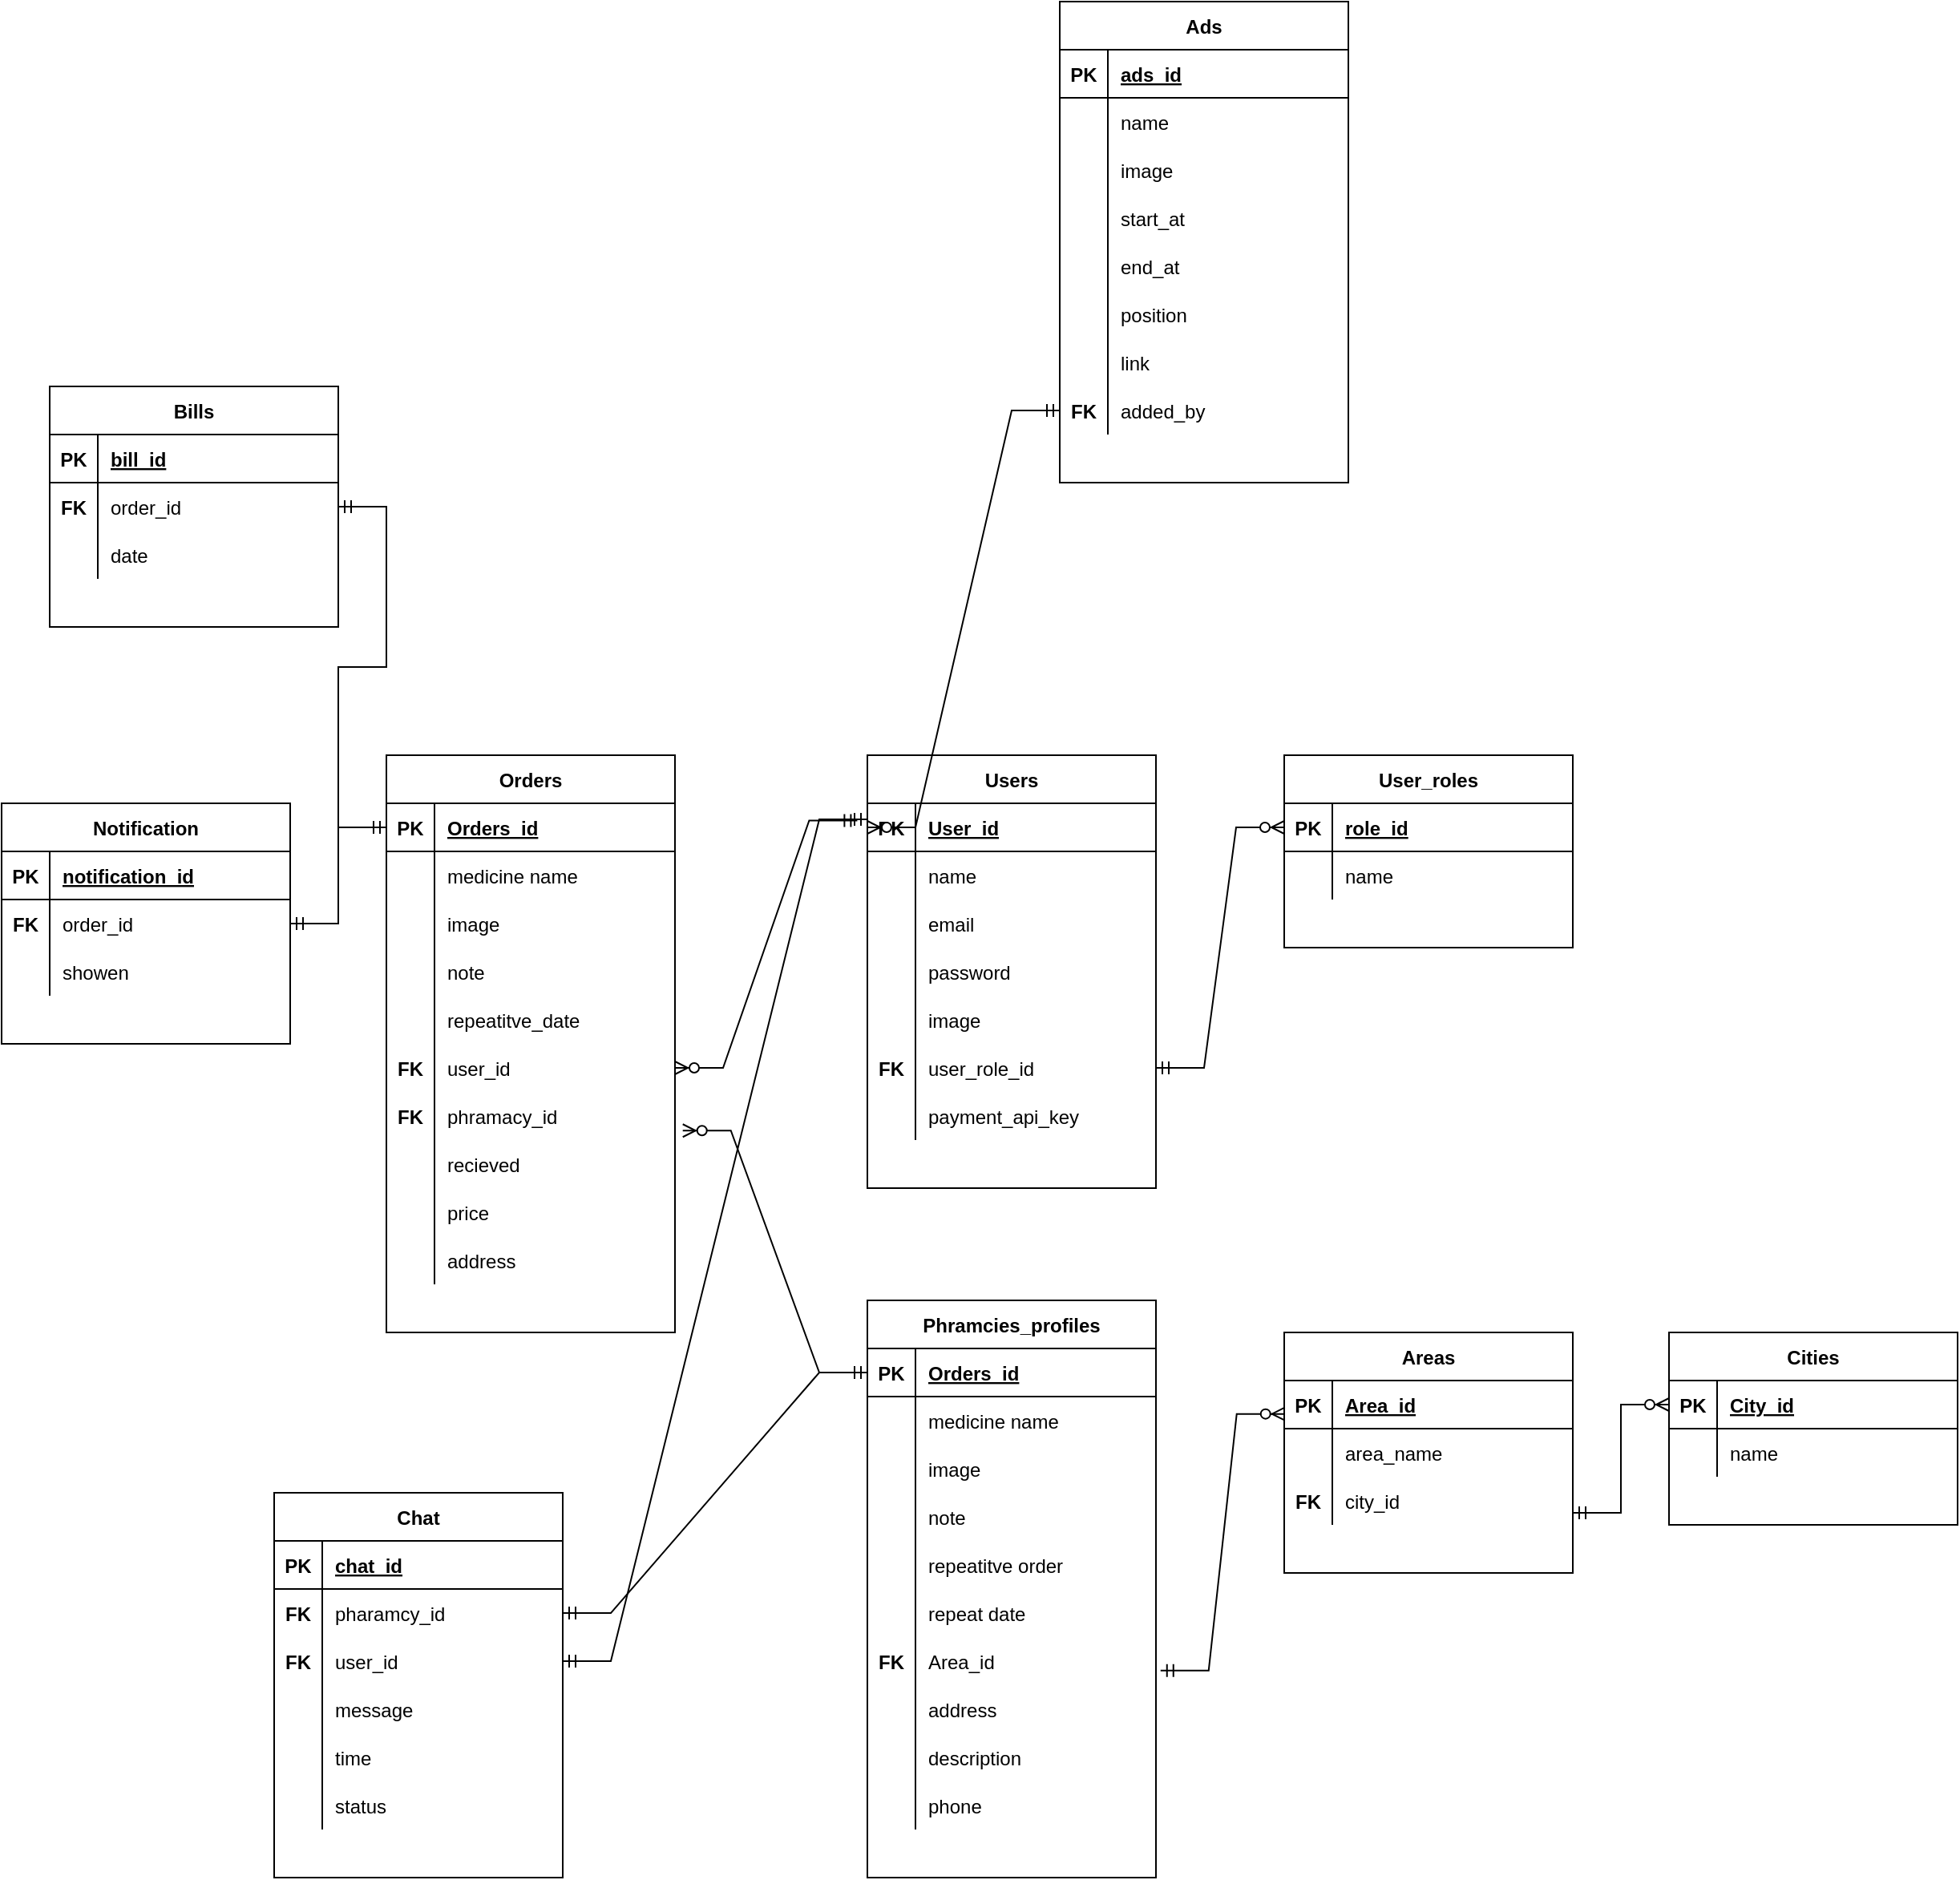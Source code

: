 <mxfile version="17.4.4" type="device"><diagram id="vnE7FwH0wWRL02A7_UrG" name="Page-1"><mxGraphModel dx="3020" dy="2083" grid="1" gridSize="10" guides="1" tooltips="1" connect="1" arrows="1" fold="1" page="1" pageScale="1" pageWidth="850" pageHeight="1100" math="0" shadow="0"><root><mxCell id="0"/><mxCell id="1" parent="0"/><mxCell id="WuM0qwTE8ZG1x7i_jvYl-1" value="Users" style="shape=table;startSize=30;container=1;collapsible=1;childLayout=tableLayout;fixedRows=1;rowLines=0;fontStyle=1;align=center;resizeLast=1;" vertex="1" parent="1"><mxGeometry x="420" y="170" width="180" height="270" as="geometry"/></mxCell><mxCell id="WuM0qwTE8ZG1x7i_jvYl-2" value="" style="shape=tableRow;horizontal=0;startSize=0;swimlaneHead=0;swimlaneBody=0;fillColor=none;collapsible=0;dropTarget=0;points=[[0,0.5],[1,0.5]];portConstraint=eastwest;top=0;left=0;right=0;bottom=1;" vertex="1" parent="WuM0qwTE8ZG1x7i_jvYl-1"><mxGeometry y="30" width="180" height="30" as="geometry"/></mxCell><mxCell id="WuM0qwTE8ZG1x7i_jvYl-3" value="PK" style="shape=partialRectangle;connectable=0;fillColor=none;top=0;left=0;bottom=0;right=0;fontStyle=1;overflow=hidden;" vertex="1" parent="WuM0qwTE8ZG1x7i_jvYl-2"><mxGeometry width="30" height="30" as="geometry"><mxRectangle width="30" height="30" as="alternateBounds"/></mxGeometry></mxCell><mxCell id="WuM0qwTE8ZG1x7i_jvYl-4" value="User_id" style="shape=partialRectangle;connectable=0;fillColor=none;top=0;left=0;bottom=0;right=0;align=left;spacingLeft=6;fontStyle=5;overflow=hidden;" vertex="1" parent="WuM0qwTE8ZG1x7i_jvYl-2"><mxGeometry x="30" width="150" height="30" as="geometry"><mxRectangle width="150" height="30" as="alternateBounds"/></mxGeometry></mxCell><mxCell id="WuM0qwTE8ZG1x7i_jvYl-5" value="" style="shape=tableRow;horizontal=0;startSize=0;swimlaneHead=0;swimlaneBody=0;fillColor=none;collapsible=0;dropTarget=0;points=[[0,0.5],[1,0.5]];portConstraint=eastwest;top=0;left=0;right=0;bottom=0;" vertex="1" parent="WuM0qwTE8ZG1x7i_jvYl-1"><mxGeometry y="60" width="180" height="30" as="geometry"/></mxCell><mxCell id="WuM0qwTE8ZG1x7i_jvYl-6" value="" style="shape=partialRectangle;connectable=0;fillColor=none;top=0;left=0;bottom=0;right=0;editable=1;overflow=hidden;" vertex="1" parent="WuM0qwTE8ZG1x7i_jvYl-5"><mxGeometry width="30" height="30" as="geometry"><mxRectangle width="30" height="30" as="alternateBounds"/></mxGeometry></mxCell><mxCell id="WuM0qwTE8ZG1x7i_jvYl-7" value="name" style="shape=partialRectangle;connectable=0;fillColor=none;top=0;left=0;bottom=0;right=0;align=left;spacingLeft=6;overflow=hidden;" vertex="1" parent="WuM0qwTE8ZG1x7i_jvYl-5"><mxGeometry x="30" width="150" height="30" as="geometry"><mxRectangle width="150" height="30" as="alternateBounds"/></mxGeometry></mxCell><mxCell id="WuM0qwTE8ZG1x7i_jvYl-8" value="" style="shape=tableRow;horizontal=0;startSize=0;swimlaneHead=0;swimlaneBody=0;fillColor=none;collapsible=0;dropTarget=0;points=[[0,0.5],[1,0.5]];portConstraint=eastwest;top=0;left=0;right=0;bottom=0;" vertex="1" parent="WuM0qwTE8ZG1x7i_jvYl-1"><mxGeometry y="90" width="180" height="30" as="geometry"/></mxCell><mxCell id="WuM0qwTE8ZG1x7i_jvYl-9" value="" style="shape=partialRectangle;connectable=0;fillColor=none;top=0;left=0;bottom=0;right=0;editable=1;overflow=hidden;" vertex="1" parent="WuM0qwTE8ZG1x7i_jvYl-8"><mxGeometry width="30" height="30" as="geometry"><mxRectangle width="30" height="30" as="alternateBounds"/></mxGeometry></mxCell><mxCell id="WuM0qwTE8ZG1x7i_jvYl-10" value="email" style="shape=partialRectangle;connectable=0;fillColor=none;top=0;left=0;bottom=0;right=0;align=left;spacingLeft=6;overflow=hidden;" vertex="1" parent="WuM0qwTE8ZG1x7i_jvYl-8"><mxGeometry x="30" width="150" height="30" as="geometry"><mxRectangle width="150" height="30" as="alternateBounds"/></mxGeometry></mxCell><mxCell id="WuM0qwTE8ZG1x7i_jvYl-11" value="" style="shape=tableRow;horizontal=0;startSize=0;swimlaneHead=0;swimlaneBody=0;fillColor=none;collapsible=0;dropTarget=0;points=[[0,0.5],[1,0.5]];portConstraint=eastwest;top=0;left=0;right=0;bottom=0;" vertex="1" parent="WuM0qwTE8ZG1x7i_jvYl-1"><mxGeometry y="120" width="180" height="30" as="geometry"/></mxCell><mxCell id="WuM0qwTE8ZG1x7i_jvYl-12" value="" style="shape=partialRectangle;connectable=0;fillColor=none;top=0;left=0;bottom=0;right=0;editable=1;overflow=hidden;" vertex="1" parent="WuM0qwTE8ZG1x7i_jvYl-11"><mxGeometry width="30" height="30" as="geometry"><mxRectangle width="30" height="30" as="alternateBounds"/></mxGeometry></mxCell><mxCell id="WuM0qwTE8ZG1x7i_jvYl-13" value="password" style="shape=partialRectangle;connectable=0;fillColor=none;top=0;left=0;bottom=0;right=0;align=left;spacingLeft=6;overflow=hidden;" vertex="1" parent="WuM0qwTE8ZG1x7i_jvYl-11"><mxGeometry x="30" width="150" height="30" as="geometry"><mxRectangle width="150" height="30" as="alternateBounds"/></mxGeometry></mxCell><mxCell id="WuM0qwTE8ZG1x7i_jvYl-28" value="" style="shape=tableRow;horizontal=0;startSize=0;swimlaneHead=0;swimlaneBody=0;fillColor=none;collapsible=0;dropTarget=0;points=[[0,0.5],[1,0.5]];portConstraint=eastwest;top=0;left=0;right=0;bottom=0;" vertex="1" parent="WuM0qwTE8ZG1x7i_jvYl-1"><mxGeometry y="150" width="180" height="30" as="geometry"/></mxCell><mxCell id="WuM0qwTE8ZG1x7i_jvYl-29" value="" style="shape=partialRectangle;connectable=0;fillColor=none;top=0;left=0;bottom=0;right=0;editable=1;overflow=hidden;" vertex="1" parent="WuM0qwTE8ZG1x7i_jvYl-28"><mxGeometry width="30" height="30" as="geometry"><mxRectangle width="30" height="30" as="alternateBounds"/></mxGeometry></mxCell><mxCell id="WuM0qwTE8ZG1x7i_jvYl-30" value="image" style="shape=partialRectangle;connectable=0;fillColor=none;top=0;left=0;bottom=0;right=0;align=left;spacingLeft=6;overflow=hidden;" vertex="1" parent="WuM0qwTE8ZG1x7i_jvYl-28"><mxGeometry x="30" width="150" height="30" as="geometry"><mxRectangle width="150" height="30" as="alternateBounds"/></mxGeometry></mxCell><mxCell id="WuM0qwTE8ZG1x7i_jvYl-98" value="" style="shape=tableRow;horizontal=0;startSize=0;swimlaneHead=0;swimlaneBody=0;fillColor=none;collapsible=0;dropTarget=0;points=[[0,0.5],[1,0.5]];portConstraint=eastwest;top=0;left=0;right=0;bottom=0;" vertex="1" parent="WuM0qwTE8ZG1x7i_jvYl-1"><mxGeometry y="180" width="180" height="30" as="geometry"/></mxCell><mxCell id="WuM0qwTE8ZG1x7i_jvYl-99" value="FK" style="shape=partialRectangle;connectable=0;fillColor=none;top=0;left=0;bottom=0;right=0;editable=1;overflow=hidden;fontStyle=1" vertex="1" parent="WuM0qwTE8ZG1x7i_jvYl-98"><mxGeometry width="30" height="30" as="geometry"><mxRectangle width="30" height="30" as="alternateBounds"/></mxGeometry></mxCell><mxCell id="WuM0qwTE8ZG1x7i_jvYl-100" value="user_role_id" style="shape=partialRectangle;connectable=0;fillColor=none;top=0;left=0;bottom=0;right=0;align=left;spacingLeft=6;overflow=hidden;" vertex="1" parent="WuM0qwTE8ZG1x7i_jvYl-98"><mxGeometry x="30" width="150" height="30" as="geometry"><mxRectangle width="150" height="30" as="alternateBounds"/></mxGeometry></mxCell><mxCell id="WuM0qwTE8ZG1x7i_jvYl-264" value="" style="shape=tableRow;horizontal=0;startSize=0;swimlaneHead=0;swimlaneBody=0;fillColor=none;collapsible=0;dropTarget=0;points=[[0,0.5],[1,0.5]];portConstraint=eastwest;top=0;left=0;right=0;bottom=0;" vertex="1" parent="WuM0qwTE8ZG1x7i_jvYl-1"><mxGeometry y="210" width="180" height="30" as="geometry"/></mxCell><mxCell id="WuM0qwTE8ZG1x7i_jvYl-265" value="" style="shape=partialRectangle;connectable=0;fillColor=none;top=0;left=0;bottom=0;right=0;editable=1;overflow=hidden;" vertex="1" parent="WuM0qwTE8ZG1x7i_jvYl-264"><mxGeometry width="30" height="30" as="geometry"><mxRectangle width="30" height="30" as="alternateBounds"/></mxGeometry></mxCell><mxCell id="WuM0qwTE8ZG1x7i_jvYl-266" value="payment_api_key" style="shape=partialRectangle;connectable=0;fillColor=none;top=0;left=0;bottom=0;right=0;align=left;spacingLeft=6;overflow=hidden;" vertex="1" parent="WuM0qwTE8ZG1x7i_jvYl-264"><mxGeometry x="30" width="150" height="30" as="geometry"><mxRectangle width="150" height="30" as="alternateBounds"/></mxGeometry></mxCell><mxCell id="WuM0qwTE8ZG1x7i_jvYl-34" value="Ads" style="shape=table;startSize=30;container=1;collapsible=1;childLayout=tableLayout;fixedRows=1;rowLines=0;fontStyle=1;align=center;resizeLast=1;" vertex="1" parent="1"><mxGeometry x="540" y="-300" width="180" height="300" as="geometry"/></mxCell><mxCell id="WuM0qwTE8ZG1x7i_jvYl-35" value="" style="shape=tableRow;horizontal=0;startSize=0;swimlaneHead=0;swimlaneBody=0;fillColor=none;collapsible=0;dropTarget=0;points=[[0,0.5],[1,0.5]];portConstraint=eastwest;top=0;left=0;right=0;bottom=1;" vertex="1" parent="WuM0qwTE8ZG1x7i_jvYl-34"><mxGeometry y="30" width="180" height="30" as="geometry"/></mxCell><mxCell id="WuM0qwTE8ZG1x7i_jvYl-36" value="PK" style="shape=partialRectangle;connectable=0;fillColor=none;top=0;left=0;bottom=0;right=0;fontStyle=1;overflow=hidden;" vertex="1" parent="WuM0qwTE8ZG1x7i_jvYl-35"><mxGeometry width="30" height="30" as="geometry"><mxRectangle width="30" height="30" as="alternateBounds"/></mxGeometry></mxCell><mxCell id="WuM0qwTE8ZG1x7i_jvYl-37" value="ads_id" style="shape=partialRectangle;connectable=0;fillColor=none;top=0;left=0;bottom=0;right=0;align=left;spacingLeft=6;fontStyle=5;overflow=hidden;" vertex="1" parent="WuM0qwTE8ZG1x7i_jvYl-35"><mxGeometry x="30" width="150" height="30" as="geometry"><mxRectangle width="150" height="30" as="alternateBounds"/></mxGeometry></mxCell><mxCell id="WuM0qwTE8ZG1x7i_jvYl-38" value="" style="shape=tableRow;horizontal=0;startSize=0;swimlaneHead=0;swimlaneBody=0;fillColor=none;collapsible=0;dropTarget=0;points=[[0,0.5],[1,0.5]];portConstraint=eastwest;top=0;left=0;right=0;bottom=0;" vertex="1" parent="WuM0qwTE8ZG1x7i_jvYl-34"><mxGeometry y="60" width="180" height="30" as="geometry"/></mxCell><mxCell id="WuM0qwTE8ZG1x7i_jvYl-39" value="" style="shape=partialRectangle;connectable=0;fillColor=none;top=0;left=0;bottom=0;right=0;editable=1;overflow=hidden;" vertex="1" parent="WuM0qwTE8ZG1x7i_jvYl-38"><mxGeometry width="30" height="30" as="geometry"><mxRectangle width="30" height="30" as="alternateBounds"/></mxGeometry></mxCell><mxCell id="WuM0qwTE8ZG1x7i_jvYl-40" value="name" style="shape=partialRectangle;connectable=0;fillColor=none;top=0;left=0;bottom=0;right=0;align=left;spacingLeft=6;overflow=hidden;" vertex="1" parent="WuM0qwTE8ZG1x7i_jvYl-38"><mxGeometry x="30" width="150" height="30" as="geometry"><mxRectangle width="150" height="30" as="alternateBounds"/></mxGeometry></mxCell><mxCell id="WuM0qwTE8ZG1x7i_jvYl-41" value="" style="shape=tableRow;horizontal=0;startSize=0;swimlaneHead=0;swimlaneBody=0;fillColor=none;collapsible=0;dropTarget=0;points=[[0,0.5],[1,0.5]];portConstraint=eastwest;top=0;left=0;right=0;bottom=0;" vertex="1" parent="WuM0qwTE8ZG1x7i_jvYl-34"><mxGeometry y="90" width="180" height="30" as="geometry"/></mxCell><mxCell id="WuM0qwTE8ZG1x7i_jvYl-42" value="" style="shape=partialRectangle;connectable=0;fillColor=none;top=0;left=0;bottom=0;right=0;editable=1;overflow=hidden;" vertex="1" parent="WuM0qwTE8ZG1x7i_jvYl-41"><mxGeometry width="30" height="30" as="geometry"><mxRectangle width="30" height="30" as="alternateBounds"/></mxGeometry></mxCell><mxCell id="WuM0qwTE8ZG1x7i_jvYl-43" value="image" style="shape=partialRectangle;connectable=0;fillColor=none;top=0;left=0;bottom=0;right=0;align=left;spacingLeft=6;overflow=hidden;" vertex="1" parent="WuM0qwTE8ZG1x7i_jvYl-41"><mxGeometry x="30" width="150" height="30" as="geometry"><mxRectangle width="150" height="30" as="alternateBounds"/></mxGeometry></mxCell><mxCell id="WuM0qwTE8ZG1x7i_jvYl-44" value="" style="shape=tableRow;horizontal=0;startSize=0;swimlaneHead=0;swimlaneBody=0;fillColor=none;collapsible=0;dropTarget=0;points=[[0,0.5],[1,0.5]];portConstraint=eastwest;top=0;left=0;right=0;bottom=0;" vertex="1" parent="WuM0qwTE8ZG1x7i_jvYl-34"><mxGeometry y="120" width="180" height="30" as="geometry"/></mxCell><mxCell id="WuM0qwTE8ZG1x7i_jvYl-45" value="" style="shape=partialRectangle;connectable=0;fillColor=none;top=0;left=0;bottom=0;right=0;editable=1;overflow=hidden;" vertex="1" parent="WuM0qwTE8ZG1x7i_jvYl-44"><mxGeometry width="30" height="30" as="geometry"><mxRectangle width="30" height="30" as="alternateBounds"/></mxGeometry></mxCell><mxCell id="WuM0qwTE8ZG1x7i_jvYl-46" value="start_at" style="shape=partialRectangle;connectable=0;fillColor=none;top=0;left=0;bottom=0;right=0;align=left;spacingLeft=6;overflow=hidden;" vertex="1" parent="WuM0qwTE8ZG1x7i_jvYl-44"><mxGeometry x="30" width="150" height="30" as="geometry"><mxRectangle width="150" height="30" as="alternateBounds"/></mxGeometry></mxCell><mxCell id="WuM0qwTE8ZG1x7i_jvYl-47" value="" style="shape=tableRow;horizontal=0;startSize=0;swimlaneHead=0;swimlaneBody=0;fillColor=none;collapsible=0;dropTarget=0;points=[[0,0.5],[1,0.5]];portConstraint=eastwest;top=0;left=0;right=0;bottom=0;" vertex="1" parent="WuM0qwTE8ZG1x7i_jvYl-34"><mxGeometry y="150" width="180" height="30" as="geometry"/></mxCell><mxCell id="WuM0qwTE8ZG1x7i_jvYl-48" value="" style="shape=partialRectangle;connectable=0;fillColor=none;top=0;left=0;bottom=0;right=0;editable=1;overflow=hidden;" vertex="1" parent="WuM0qwTE8ZG1x7i_jvYl-47"><mxGeometry width="30" height="30" as="geometry"><mxRectangle width="30" height="30" as="alternateBounds"/></mxGeometry></mxCell><mxCell id="WuM0qwTE8ZG1x7i_jvYl-49" value="end_at" style="shape=partialRectangle;connectable=0;fillColor=none;top=0;left=0;bottom=0;right=0;align=left;spacingLeft=6;overflow=hidden;" vertex="1" parent="WuM0qwTE8ZG1x7i_jvYl-47"><mxGeometry x="30" width="150" height="30" as="geometry"><mxRectangle width="150" height="30" as="alternateBounds"/></mxGeometry></mxCell><mxCell id="WuM0qwTE8ZG1x7i_jvYl-50" value="" style="shape=tableRow;horizontal=0;startSize=0;swimlaneHead=0;swimlaneBody=0;fillColor=none;collapsible=0;dropTarget=0;points=[[0,0.5],[1,0.5]];portConstraint=eastwest;top=0;left=0;right=0;bottom=0;" vertex="1" parent="WuM0qwTE8ZG1x7i_jvYl-34"><mxGeometry y="180" width="180" height="30" as="geometry"/></mxCell><mxCell id="WuM0qwTE8ZG1x7i_jvYl-51" value="" style="shape=partialRectangle;connectable=0;fillColor=none;top=0;left=0;bottom=0;right=0;editable=1;overflow=hidden;" vertex="1" parent="WuM0qwTE8ZG1x7i_jvYl-50"><mxGeometry width="30" height="30" as="geometry"><mxRectangle width="30" height="30" as="alternateBounds"/></mxGeometry></mxCell><mxCell id="WuM0qwTE8ZG1x7i_jvYl-52" value="position" style="shape=partialRectangle;connectable=0;fillColor=none;top=0;left=0;bottom=0;right=0;align=left;spacingLeft=6;overflow=hidden;" vertex="1" parent="WuM0qwTE8ZG1x7i_jvYl-50"><mxGeometry x="30" width="150" height="30" as="geometry"><mxRectangle width="150" height="30" as="alternateBounds"/></mxGeometry></mxCell><mxCell id="WuM0qwTE8ZG1x7i_jvYl-53" value="" style="shape=tableRow;horizontal=0;startSize=0;swimlaneHead=0;swimlaneBody=0;fillColor=none;collapsible=0;dropTarget=0;points=[[0,0.5],[1,0.5]];portConstraint=eastwest;top=0;left=0;right=0;bottom=0;" vertex="1" parent="WuM0qwTE8ZG1x7i_jvYl-34"><mxGeometry y="210" width="180" height="30" as="geometry"/></mxCell><mxCell id="WuM0qwTE8ZG1x7i_jvYl-54" value="" style="shape=partialRectangle;connectable=0;fillColor=none;top=0;left=0;bottom=0;right=0;editable=1;overflow=hidden;" vertex="1" parent="WuM0qwTE8ZG1x7i_jvYl-53"><mxGeometry width="30" height="30" as="geometry"><mxRectangle width="30" height="30" as="alternateBounds"/></mxGeometry></mxCell><mxCell id="WuM0qwTE8ZG1x7i_jvYl-55" value="link" style="shape=partialRectangle;connectable=0;fillColor=none;top=0;left=0;bottom=0;right=0;align=left;spacingLeft=6;overflow=hidden;" vertex="1" parent="WuM0qwTE8ZG1x7i_jvYl-53"><mxGeometry x="30" width="150" height="30" as="geometry"><mxRectangle width="150" height="30" as="alternateBounds"/></mxGeometry></mxCell><mxCell id="WuM0qwTE8ZG1x7i_jvYl-126" value="" style="shape=tableRow;horizontal=0;startSize=0;swimlaneHead=0;swimlaneBody=0;fillColor=none;collapsible=0;dropTarget=0;points=[[0,0.5],[1,0.5]];portConstraint=eastwest;top=0;left=0;right=0;bottom=0;" vertex="1" parent="WuM0qwTE8ZG1x7i_jvYl-34"><mxGeometry y="240" width="180" height="30" as="geometry"/></mxCell><mxCell id="WuM0qwTE8ZG1x7i_jvYl-127" value="FK" style="shape=partialRectangle;connectable=0;fillColor=none;top=0;left=0;bottom=0;right=0;editable=1;overflow=hidden;fontStyle=1" vertex="1" parent="WuM0qwTE8ZG1x7i_jvYl-126"><mxGeometry width="30" height="30" as="geometry"><mxRectangle width="30" height="30" as="alternateBounds"/></mxGeometry></mxCell><mxCell id="WuM0qwTE8ZG1x7i_jvYl-128" value="added_by" style="shape=partialRectangle;connectable=0;fillColor=none;top=0;left=0;bottom=0;right=0;align=left;spacingLeft=6;overflow=hidden;" vertex="1" parent="WuM0qwTE8ZG1x7i_jvYl-126"><mxGeometry x="30" width="150" height="30" as="geometry"><mxRectangle width="150" height="30" as="alternateBounds"/></mxGeometry></mxCell><mxCell id="WuM0qwTE8ZG1x7i_jvYl-57" value="Orders" style="shape=table;startSize=30;container=1;collapsible=1;childLayout=tableLayout;fixedRows=1;rowLines=0;fontStyle=1;align=center;resizeLast=1;" vertex="1" parent="1"><mxGeometry x="120" y="170" width="180" height="360" as="geometry"/></mxCell><mxCell id="WuM0qwTE8ZG1x7i_jvYl-58" value="" style="shape=tableRow;horizontal=0;startSize=0;swimlaneHead=0;swimlaneBody=0;fillColor=none;collapsible=0;dropTarget=0;points=[[0,0.5],[1,0.5]];portConstraint=eastwest;top=0;left=0;right=0;bottom=1;" vertex="1" parent="WuM0qwTE8ZG1x7i_jvYl-57"><mxGeometry y="30" width="180" height="30" as="geometry"/></mxCell><mxCell id="WuM0qwTE8ZG1x7i_jvYl-59" value="PK" style="shape=partialRectangle;connectable=0;fillColor=none;top=0;left=0;bottom=0;right=0;fontStyle=1;overflow=hidden;" vertex="1" parent="WuM0qwTE8ZG1x7i_jvYl-58"><mxGeometry width="30" height="30" as="geometry"><mxRectangle width="30" height="30" as="alternateBounds"/></mxGeometry></mxCell><mxCell id="WuM0qwTE8ZG1x7i_jvYl-60" value="Orders_id" style="shape=partialRectangle;connectable=0;fillColor=none;top=0;left=0;bottom=0;right=0;align=left;spacingLeft=6;fontStyle=5;overflow=hidden;" vertex="1" parent="WuM0qwTE8ZG1x7i_jvYl-58"><mxGeometry x="30" width="150" height="30" as="geometry"><mxRectangle width="150" height="30" as="alternateBounds"/></mxGeometry></mxCell><mxCell id="WuM0qwTE8ZG1x7i_jvYl-61" value="" style="shape=tableRow;horizontal=0;startSize=0;swimlaneHead=0;swimlaneBody=0;fillColor=none;collapsible=0;dropTarget=0;points=[[0,0.5],[1,0.5]];portConstraint=eastwest;top=0;left=0;right=0;bottom=0;" vertex="1" parent="WuM0qwTE8ZG1x7i_jvYl-57"><mxGeometry y="60" width="180" height="30" as="geometry"/></mxCell><mxCell id="WuM0qwTE8ZG1x7i_jvYl-62" value="" style="shape=partialRectangle;connectable=0;fillColor=none;top=0;left=0;bottom=0;right=0;editable=1;overflow=hidden;" vertex="1" parent="WuM0qwTE8ZG1x7i_jvYl-61"><mxGeometry width="30" height="30" as="geometry"><mxRectangle width="30" height="30" as="alternateBounds"/></mxGeometry></mxCell><mxCell id="WuM0qwTE8ZG1x7i_jvYl-63" value="medicine name" style="shape=partialRectangle;connectable=0;fillColor=none;top=0;left=0;bottom=0;right=0;align=left;spacingLeft=6;overflow=hidden;" vertex="1" parent="WuM0qwTE8ZG1x7i_jvYl-61"><mxGeometry x="30" width="150" height="30" as="geometry"><mxRectangle width="150" height="30" as="alternateBounds"/></mxGeometry></mxCell><mxCell id="WuM0qwTE8ZG1x7i_jvYl-64" value="" style="shape=tableRow;horizontal=0;startSize=0;swimlaneHead=0;swimlaneBody=0;fillColor=none;collapsible=0;dropTarget=0;points=[[0,0.5],[1,0.5]];portConstraint=eastwest;top=0;left=0;right=0;bottom=0;" vertex="1" parent="WuM0qwTE8ZG1x7i_jvYl-57"><mxGeometry y="90" width="180" height="30" as="geometry"/></mxCell><mxCell id="WuM0qwTE8ZG1x7i_jvYl-65" value="" style="shape=partialRectangle;connectable=0;fillColor=none;top=0;left=0;bottom=0;right=0;editable=1;overflow=hidden;" vertex="1" parent="WuM0qwTE8ZG1x7i_jvYl-64"><mxGeometry width="30" height="30" as="geometry"><mxRectangle width="30" height="30" as="alternateBounds"/></mxGeometry></mxCell><mxCell id="WuM0qwTE8ZG1x7i_jvYl-66" value="image" style="shape=partialRectangle;connectable=0;fillColor=none;top=0;left=0;bottom=0;right=0;align=left;spacingLeft=6;overflow=hidden;" vertex="1" parent="WuM0qwTE8ZG1x7i_jvYl-64"><mxGeometry x="30" width="150" height="30" as="geometry"><mxRectangle width="150" height="30" as="alternateBounds"/></mxGeometry></mxCell><mxCell id="WuM0qwTE8ZG1x7i_jvYl-67" value="" style="shape=tableRow;horizontal=0;startSize=0;swimlaneHead=0;swimlaneBody=0;fillColor=none;collapsible=0;dropTarget=0;points=[[0,0.5],[1,0.5]];portConstraint=eastwest;top=0;left=0;right=0;bottom=0;" vertex="1" parent="WuM0qwTE8ZG1x7i_jvYl-57"><mxGeometry y="120" width="180" height="30" as="geometry"/></mxCell><mxCell id="WuM0qwTE8ZG1x7i_jvYl-68" value="" style="shape=partialRectangle;connectable=0;fillColor=none;top=0;left=0;bottom=0;right=0;editable=1;overflow=hidden;" vertex="1" parent="WuM0qwTE8ZG1x7i_jvYl-67"><mxGeometry width="30" height="30" as="geometry"><mxRectangle width="30" height="30" as="alternateBounds"/></mxGeometry></mxCell><mxCell id="WuM0qwTE8ZG1x7i_jvYl-69" value="note" style="shape=partialRectangle;connectable=0;fillColor=none;top=0;left=0;bottom=0;right=0;align=left;spacingLeft=6;overflow=hidden;" vertex="1" parent="WuM0qwTE8ZG1x7i_jvYl-67"><mxGeometry x="30" width="150" height="30" as="geometry"><mxRectangle width="150" height="30" as="alternateBounds"/></mxGeometry></mxCell><mxCell id="WuM0qwTE8ZG1x7i_jvYl-70" value="" style="shape=tableRow;horizontal=0;startSize=0;swimlaneHead=0;swimlaneBody=0;fillColor=none;collapsible=0;dropTarget=0;points=[[0,0.5],[1,0.5]];portConstraint=eastwest;top=0;left=0;right=0;bottom=0;" vertex="1" parent="WuM0qwTE8ZG1x7i_jvYl-57"><mxGeometry y="150" width="180" height="30" as="geometry"/></mxCell><mxCell id="WuM0qwTE8ZG1x7i_jvYl-71" value="" style="shape=partialRectangle;connectable=0;fillColor=none;top=0;left=0;bottom=0;right=0;editable=1;overflow=hidden;" vertex="1" parent="WuM0qwTE8ZG1x7i_jvYl-70"><mxGeometry width="30" height="30" as="geometry"><mxRectangle width="30" height="30" as="alternateBounds"/></mxGeometry></mxCell><mxCell id="WuM0qwTE8ZG1x7i_jvYl-72" value="repeatitve_date" style="shape=partialRectangle;connectable=0;fillColor=none;top=0;left=0;bottom=0;right=0;align=left;spacingLeft=6;overflow=hidden;" vertex="1" parent="WuM0qwTE8ZG1x7i_jvYl-70"><mxGeometry x="30" width="150" height="30" as="geometry"><mxRectangle width="150" height="30" as="alternateBounds"/></mxGeometry></mxCell><mxCell id="WuM0qwTE8ZG1x7i_jvYl-73" value="" style="shape=tableRow;horizontal=0;startSize=0;swimlaneHead=0;swimlaneBody=0;fillColor=none;collapsible=0;dropTarget=0;points=[[0,0.5],[1,0.5]];portConstraint=eastwest;top=0;left=0;right=0;bottom=0;" vertex="1" parent="WuM0qwTE8ZG1x7i_jvYl-57"><mxGeometry y="180" width="180" height="30" as="geometry"/></mxCell><mxCell id="WuM0qwTE8ZG1x7i_jvYl-74" value="FK" style="shape=partialRectangle;connectable=0;fillColor=none;top=0;left=0;bottom=0;right=0;editable=1;overflow=hidden;fontStyle=1" vertex="1" parent="WuM0qwTE8ZG1x7i_jvYl-73"><mxGeometry width="30" height="30" as="geometry"><mxRectangle width="30" height="30" as="alternateBounds"/></mxGeometry></mxCell><mxCell id="WuM0qwTE8ZG1x7i_jvYl-75" value="user_id" style="shape=partialRectangle;connectable=0;fillColor=none;top=0;left=0;bottom=0;right=0;align=left;spacingLeft=6;overflow=hidden;" vertex="1" parent="WuM0qwTE8ZG1x7i_jvYl-73"><mxGeometry x="30" width="150" height="30" as="geometry"><mxRectangle width="150" height="30" as="alternateBounds"/></mxGeometry></mxCell><mxCell id="WuM0qwTE8ZG1x7i_jvYl-205" value="" style="shape=tableRow;horizontal=0;startSize=0;swimlaneHead=0;swimlaneBody=0;fillColor=none;collapsible=0;dropTarget=0;points=[[0,0.5],[1,0.5]];portConstraint=eastwest;top=0;left=0;right=0;bottom=0;" vertex="1" parent="WuM0qwTE8ZG1x7i_jvYl-57"><mxGeometry y="210" width="180" height="30" as="geometry"/></mxCell><mxCell id="WuM0qwTE8ZG1x7i_jvYl-206" value="FK" style="shape=partialRectangle;connectable=0;fillColor=none;top=0;left=0;bottom=0;right=0;editable=1;overflow=hidden;fontStyle=1" vertex="1" parent="WuM0qwTE8ZG1x7i_jvYl-205"><mxGeometry width="30" height="30" as="geometry"><mxRectangle width="30" height="30" as="alternateBounds"/></mxGeometry></mxCell><mxCell id="WuM0qwTE8ZG1x7i_jvYl-207" value="phramacy_id" style="shape=partialRectangle;connectable=0;fillColor=none;top=0;left=0;bottom=0;right=0;align=left;spacingLeft=6;overflow=hidden;" vertex="1" parent="WuM0qwTE8ZG1x7i_jvYl-205"><mxGeometry x="30" width="150" height="30" as="geometry"><mxRectangle width="150" height="30" as="alternateBounds"/></mxGeometry></mxCell><mxCell id="WuM0qwTE8ZG1x7i_jvYl-208" value="" style="shape=tableRow;horizontal=0;startSize=0;swimlaneHead=0;swimlaneBody=0;fillColor=none;collapsible=0;dropTarget=0;points=[[0,0.5],[1,0.5]];portConstraint=eastwest;top=0;left=0;right=0;bottom=0;" vertex="1" parent="WuM0qwTE8ZG1x7i_jvYl-57"><mxGeometry y="240" width="180" height="30" as="geometry"/></mxCell><mxCell id="WuM0qwTE8ZG1x7i_jvYl-209" value="" style="shape=partialRectangle;connectable=0;fillColor=none;top=0;left=0;bottom=0;right=0;editable=1;overflow=hidden;" vertex="1" parent="WuM0qwTE8ZG1x7i_jvYl-208"><mxGeometry width="30" height="30" as="geometry"><mxRectangle width="30" height="30" as="alternateBounds"/></mxGeometry></mxCell><mxCell id="WuM0qwTE8ZG1x7i_jvYl-210" value="recieved" style="shape=partialRectangle;connectable=0;fillColor=none;top=0;left=0;bottom=0;right=0;align=left;spacingLeft=6;overflow=hidden;" vertex="1" parent="WuM0qwTE8ZG1x7i_jvYl-208"><mxGeometry x="30" width="150" height="30" as="geometry"><mxRectangle width="150" height="30" as="alternateBounds"/></mxGeometry></mxCell><mxCell id="WuM0qwTE8ZG1x7i_jvYl-211" value="" style="shape=tableRow;horizontal=0;startSize=0;swimlaneHead=0;swimlaneBody=0;fillColor=none;collapsible=0;dropTarget=0;points=[[0,0.5],[1,0.5]];portConstraint=eastwest;top=0;left=0;right=0;bottom=0;" vertex="1" parent="WuM0qwTE8ZG1x7i_jvYl-57"><mxGeometry y="270" width="180" height="30" as="geometry"/></mxCell><mxCell id="WuM0qwTE8ZG1x7i_jvYl-212" value="" style="shape=partialRectangle;connectable=0;fillColor=none;top=0;left=0;bottom=0;right=0;editable=1;overflow=hidden;" vertex="1" parent="WuM0qwTE8ZG1x7i_jvYl-211"><mxGeometry width="30" height="30" as="geometry"><mxRectangle width="30" height="30" as="alternateBounds"/></mxGeometry></mxCell><mxCell id="WuM0qwTE8ZG1x7i_jvYl-213" value="price" style="shape=partialRectangle;connectable=0;fillColor=none;top=0;left=0;bottom=0;right=0;align=left;spacingLeft=6;overflow=hidden;" vertex="1" parent="WuM0qwTE8ZG1x7i_jvYl-211"><mxGeometry x="30" width="150" height="30" as="geometry"><mxRectangle width="150" height="30" as="alternateBounds"/></mxGeometry></mxCell><mxCell id="WuM0qwTE8ZG1x7i_jvYl-261" value="" style="shape=tableRow;horizontal=0;startSize=0;swimlaneHead=0;swimlaneBody=0;fillColor=none;collapsible=0;dropTarget=0;points=[[0,0.5],[1,0.5]];portConstraint=eastwest;top=0;left=0;right=0;bottom=0;" vertex="1" parent="WuM0qwTE8ZG1x7i_jvYl-57"><mxGeometry y="300" width="180" height="30" as="geometry"/></mxCell><mxCell id="WuM0qwTE8ZG1x7i_jvYl-262" value="" style="shape=partialRectangle;connectable=0;fillColor=none;top=0;left=0;bottom=0;right=0;editable=1;overflow=hidden;" vertex="1" parent="WuM0qwTE8ZG1x7i_jvYl-261"><mxGeometry width="30" height="30" as="geometry"><mxRectangle width="30" height="30" as="alternateBounds"/></mxGeometry></mxCell><mxCell id="WuM0qwTE8ZG1x7i_jvYl-263" value="address" style="shape=partialRectangle;connectable=0;fillColor=none;top=0;left=0;bottom=0;right=0;align=left;spacingLeft=6;overflow=hidden;" vertex="1" parent="WuM0qwTE8ZG1x7i_jvYl-261"><mxGeometry x="30" width="150" height="30" as="geometry"><mxRectangle width="150" height="30" as="alternateBounds"/></mxGeometry></mxCell><mxCell id="WuM0qwTE8ZG1x7i_jvYl-76" value="User_roles" style="shape=table;startSize=30;container=1;collapsible=1;childLayout=tableLayout;fixedRows=1;rowLines=0;fontStyle=1;align=center;resizeLast=1;" vertex="1" parent="1"><mxGeometry x="680" y="170" width="180" height="120" as="geometry"/></mxCell><mxCell id="WuM0qwTE8ZG1x7i_jvYl-77" value="" style="shape=tableRow;horizontal=0;startSize=0;swimlaneHead=0;swimlaneBody=0;fillColor=none;collapsible=0;dropTarget=0;points=[[0,0.5],[1,0.5]];portConstraint=eastwest;top=0;left=0;right=0;bottom=1;" vertex="1" parent="WuM0qwTE8ZG1x7i_jvYl-76"><mxGeometry y="30" width="180" height="30" as="geometry"/></mxCell><mxCell id="WuM0qwTE8ZG1x7i_jvYl-78" value="PK" style="shape=partialRectangle;connectable=0;fillColor=none;top=0;left=0;bottom=0;right=0;fontStyle=1;overflow=hidden;" vertex="1" parent="WuM0qwTE8ZG1x7i_jvYl-77"><mxGeometry width="30" height="30" as="geometry"><mxRectangle width="30" height="30" as="alternateBounds"/></mxGeometry></mxCell><mxCell id="WuM0qwTE8ZG1x7i_jvYl-79" value="role_id" style="shape=partialRectangle;connectable=0;fillColor=none;top=0;left=0;bottom=0;right=0;align=left;spacingLeft=6;fontStyle=5;overflow=hidden;" vertex="1" parent="WuM0qwTE8ZG1x7i_jvYl-77"><mxGeometry x="30" width="150" height="30" as="geometry"><mxRectangle width="150" height="30" as="alternateBounds"/></mxGeometry></mxCell><mxCell id="WuM0qwTE8ZG1x7i_jvYl-80" value="" style="shape=tableRow;horizontal=0;startSize=0;swimlaneHead=0;swimlaneBody=0;fillColor=none;collapsible=0;dropTarget=0;points=[[0,0.5],[1,0.5]];portConstraint=eastwest;top=0;left=0;right=0;bottom=0;" vertex="1" parent="WuM0qwTE8ZG1x7i_jvYl-76"><mxGeometry y="60" width="180" height="30" as="geometry"/></mxCell><mxCell id="WuM0qwTE8ZG1x7i_jvYl-81" value="" style="shape=partialRectangle;connectable=0;fillColor=none;top=0;left=0;bottom=0;right=0;editable=1;overflow=hidden;" vertex="1" parent="WuM0qwTE8ZG1x7i_jvYl-80"><mxGeometry width="30" height="30" as="geometry"><mxRectangle width="30" height="30" as="alternateBounds"/></mxGeometry></mxCell><mxCell id="WuM0qwTE8ZG1x7i_jvYl-82" value="name" style="shape=partialRectangle;connectable=0;fillColor=none;top=0;left=0;bottom=0;right=0;align=left;spacingLeft=6;overflow=hidden;" vertex="1" parent="WuM0qwTE8ZG1x7i_jvYl-80"><mxGeometry x="30" width="150" height="30" as="geometry"><mxRectangle width="150" height="30" as="alternateBounds"/></mxGeometry></mxCell><mxCell id="WuM0qwTE8ZG1x7i_jvYl-103" value="" style="edgeStyle=entityRelationEdgeStyle;fontSize=12;html=1;endArrow=ERzeroToMany;startArrow=ERmandOne;rounded=0;entryX=0;entryY=0.5;entryDx=0;entryDy=0;exitX=1;exitY=0.5;exitDx=0;exitDy=0;" edge="1" parent="1" source="WuM0qwTE8ZG1x7i_jvYl-98" target="WuM0qwTE8ZG1x7i_jvYl-77"><mxGeometry width="100" height="100" relative="1" as="geometry"><mxPoint x="610" y="400" as="sourcePoint"/><mxPoint x="690" y="300" as="targetPoint"/></mxGeometry></mxCell><mxCell id="WuM0qwTE8ZG1x7i_jvYl-130" value="Phramcies_profiles" style="shape=table;startSize=30;container=1;collapsible=1;childLayout=tableLayout;fixedRows=1;rowLines=0;fontStyle=1;align=center;resizeLast=1;" vertex="1" parent="1"><mxGeometry x="420" y="510" width="180" height="360" as="geometry"/></mxCell><mxCell id="WuM0qwTE8ZG1x7i_jvYl-131" value="" style="shape=tableRow;horizontal=0;startSize=0;swimlaneHead=0;swimlaneBody=0;fillColor=none;collapsible=0;dropTarget=0;points=[[0,0.5],[1,0.5]];portConstraint=eastwest;top=0;left=0;right=0;bottom=1;" vertex="1" parent="WuM0qwTE8ZG1x7i_jvYl-130"><mxGeometry y="30" width="180" height="30" as="geometry"/></mxCell><mxCell id="WuM0qwTE8ZG1x7i_jvYl-132" value="PK" style="shape=partialRectangle;connectable=0;fillColor=none;top=0;left=0;bottom=0;right=0;fontStyle=1;overflow=hidden;" vertex="1" parent="WuM0qwTE8ZG1x7i_jvYl-131"><mxGeometry width="30" height="30" as="geometry"><mxRectangle width="30" height="30" as="alternateBounds"/></mxGeometry></mxCell><mxCell id="WuM0qwTE8ZG1x7i_jvYl-133" value="Orders_id" style="shape=partialRectangle;connectable=0;fillColor=none;top=0;left=0;bottom=0;right=0;align=left;spacingLeft=6;fontStyle=5;overflow=hidden;" vertex="1" parent="WuM0qwTE8ZG1x7i_jvYl-131"><mxGeometry x="30" width="150" height="30" as="geometry"><mxRectangle width="150" height="30" as="alternateBounds"/></mxGeometry></mxCell><mxCell id="WuM0qwTE8ZG1x7i_jvYl-134" value="" style="shape=tableRow;horizontal=0;startSize=0;swimlaneHead=0;swimlaneBody=0;fillColor=none;collapsible=0;dropTarget=0;points=[[0,0.5],[1,0.5]];portConstraint=eastwest;top=0;left=0;right=0;bottom=0;" vertex="1" parent="WuM0qwTE8ZG1x7i_jvYl-130"><mxGeometry y="60" width="180" height="30" as="geometry"/></mxCell><mxCell id="WuM0qwTE8ZG1x7i_jvYl-135" value="" style="shape=partialRectangle;connectable=0;fillColor=none;top=0;left=0;bottom=0;right=0;editable=1;overflow=hidden;" vertex="1" parent="WuM0qwTE8ZG1x7i_jvYl-134"><mxGeometry width="30" height="30" as="geometry"><mxRectangle width="30" height="30" as="alternateBounds"/></mxGeometry></mxCell><mxCell id="WuM0qwTE8ZG1x7i_jvYl-136" value="medicine name" style="shape=partialRectangle;connectable=0;fillColor=none;top=0;left=0;bottom=0;right=0;align=left;spacingLeft=6;overflow=hidden;" vertex="1" parent="WuM0qwTE8ZG1x7i_jvYl-134"><mxGeometry x="30" width="150" height="30" as="geometry"><mxRectangle width="150" height="30" as="alternateBounds"/></mxGeometry></mxCell><mxCell id="WuM0qwTE8ZG1x7i_jvYl-137" value="" style="shape=tableRow;horizontal=0;startSize=0;swimlaneHead=0;swimlaneBody=0;fillColor=none;collapsible=0;dropTarget=0;points=[[0,0.5],[1,0.5]];portConstraint=eastwest;top=0;left=0;right=0;bottom=0;" vertex="1" parent="WuM0qwTE8ZG1x7i_jvYl-130"><mxGeometry y="90" width="180" height="30" as="geometry"/></mxCell><mxCell id="WuM0qwTE8ZG1x7i_jvYl-138" value="" style="shape=partialRectangle;connectable=0;fillColor=none;top=0;left=0;bottom=0;right=0;editable=1;overflow=hidden;" vertex="1" parent="WuM0qwTE8ZG1x7i_jvYl-137"><mxGeometry width="30" height="30" as="geometry"><mxRectangle width="30" height="30" as="alternateBounds"/></mxGeometry></mxCell><mxCell id="WuM0qwTE8ZG1x7i_jvYl-139" value="image" style="shape=partialRectangle;connectable=0;fillColor=none;top=0;left=0;bottom=0;right=0;align=left;spacingLeft=6;overflow=hidden;" vertex="1" parent="WuM0qwTE8ZG1x7i_jvYl-137"><mxGeometry x="30" width="150" height="30" as="geometry"><mxRectangle width="150" height="30" as="alternateBounds"/></mxGeometry></mxCell><mxCell id="WuM0qwTE8ZG1x7i_jvYl-140" value="" style="shape=tableRow;horizontal=0;startSize=0;swimlaneHead=0;swimlaneBody=0;fillColor=none;collapsible=0;dropTarget=0;points=[[0,0.5],[1,0.5]];portConstraint=eastwest;top=0;left=0;right=0;bottom=0;" vertex="1" parent="WuM0qwTE8ZG1x7i_jvYl-130"><mxGeometry y="120" width="180" height="30" as="geometry"/></mxCell><mxCell id="WuM0qwTE8ZG1x7i_jvYl-141" value="" style="shape=partialRectangle;connectable=0;fillColor=none;top=0;left=0;bottom=0;right=0;editable=1;overflow=hidden;" vertex="1" parent="WuM0qwTE8ZG1x7i_jvYl-140"><mxGeometry width="30" height="30" as="geometry"><mxRectangle width="30" height="30" as="alternateBounds"/></mxGeometry></mxCell><mxCell id="WuM0qwTE8ZG1x7i_jvYl-142" value="note" style="shape=partialRectangle;connectable=0;fillColor=none;top=0;left=0;bottom=0;right=0;align=left;spacingLeft=6;overflow=hidden;" vertex="1" parent="WuM0qwTE8ZG1x7i_jvYl-140"><mxGeometry x="30" width="150" height="30" as="geometry"><mxRectangle width="150" height="30" as="alternateBounds"/></mxGeometry></mxCell><mxCell id="WuM0qwTE8ZG1x7i_jvYl-143" value="" style="shape=tableRow;horizontal=0;startSize=0;swimlaneHead=0;swimlaneBody=0;fillColor=none;collapsible=0;dropTarget=0;points=[[0,0.5],[1,0.5]];portConstraint=eastwest;top=0;left=0;right=0;bottom=0;" vertex="1" parent="WuM0qwTE8ZG1x7i_jvYl-130"><mxGeometry y="150" width="180" height="30" as="geometry"/></mxCell><mxCell id="WuM0qwTE8ZG1x7i_jvYl-144" value="" style="shape=partialRectangle;connectable=0;fillColor=none;top=0;left=0;bottom=0;right=0;editable=1;overflow=hidden;" vertex="1" parent="WuM0qwTE8ZG1x7i_jvYl-143"><mxGeometry width="30" height="30" as="geometry"><mxRectangle width="30" height="30" as="alternateBounds"/></mxGeometry></mxCell><mxCell id="WuM0qwTE8ZG1x7i_jvYl-145" value="repeatitve order" style="shape=partialRectangle;connectable=0;fillColor=none;top=0;left=0;bottom=0;right=0;align=left;spacingLeft=6;overflow=hidden;" vertex="1" parent="WuM0qwTE8ZG1x7i_jvYl-143"><mxGeometry x="30" width="150" height="30" as="geometry"><mxRectangle width="150" height="30" as="alternateBounds"/></mxGeometry></mxCell><mxCell id="WuM0qwTE8ZG1x7i_jvYl-146" value="" style="shape=tableRow;horizontal=0;startSize=0;swimlaneHead=0;swimlaneBody=0;fillColor=none;collapsible=0;dropTarget=0;points=[[0,0.5],[1,0.5]];portConstraint=eastwest;top=0;left=0;right=0;bottom=0;" vertex="1" parent="WuM0qwTE8ZG1x7i_jvYl-130"><mxGeometry y="180" width="180" height="30" as="geometry"/></mxCell><mxCell id="WuM0qwTE8ZG1x7i_jvYl-147" value="" style="shape=partialRectangle;connectable=0;fillColor=none;top=0;left=0;bottom=0;right=0;editable=1;overflow=hidden;" vertex="1" parent="WuM0qwTE8ZG1x7i_jvYl-146"><mxGeometry width="30" height="30" as="geometry"><mxRectangle width="30" height="30" as="alternateBounds"/></mxGeometry></mxCell><mxCell id="WuM0qwTE8ZG1x7i_jvYl-148" value="repeat date" style="shape=partialRectangle;connectable=0;fillColor=none;top=0;left=0;bottom=0;right=0;align=left;spacingLeft=6;overflow=hidden;" vertex="1" parent="WuM0qwTE8ZG1x7i_jvYl-146"><mxGeometry x="30" width="150" height="30" as="geometry"><mxRectangle width="150" height="30" as="alternateBounds"/></mxGeometry></mxCell><mxCell id="WuM0qwTE8ZG1x7i_jvYl-191" value="" style="shape=tableRow;horizontal=0;startSize=0;swimlaneHead=0;swimlaneBody=0;fillColor=none;collapsible=0;dropTarget=0;points=[[0,0.5],[1,0.5]];portConstraint=eastwest;top=0;left=0;right=0;bottom=0;" vertex="1" parent="WuM0qwTE8ZG1x7i_jvYl-130"><mxGeometry y="210" width="180" height="30" as="geometry"/></mxCell><mxCell id="WuM0qwTE8ZG1x7i_jvYl-192" value="FK" style="shape=partialRectangle;connectable=0;fillColor=none;top=0;left=0;bottom=0;right=0;editable=1;overflow=hidden;fontStyle=1" vertex="1" parent="WuM0qwTE8ZG1x7i_jvYl-191"><mxGeometry width="30" height="30" as="geometry"><mxRectangle width="30" height="30" as="alternateBounds"/></mxGeometry></mxCell><mxCell id="WuM0qwTE8ZG1x7i_jvYl-193" value="Area_id" style="shape=partialRectangle;connectable=0;fillColor=none;top=0;left=0;bottom=0;right=0;align=left;spacingLeft=6;overflow=hidden;" vertex="1" parent="WuM0qwTE8ZG1x7i_jvYl-191"><mxGeometry x="30" width="150" height="30" as="geometry"><mxRectangle width="150" height="30" as="alternateBounds"/></mxGeometry></mxCell><mxCell id="WuM0qwTE8ZG1x7i_jvYl-196" value="" style="shape=tableRow;horizontal=0;startSize=0;swimlaneHead=0;swimlaneBody=0;fillColor=none;collapsible=0;dropTarget=0;points=[[0,0.5],[1,0.5]];portConstraint=eastwest;top=0;left=0;right=0;bottom=0;" vertex="1" parent="WuM0qwTE8ZG1x7i_jvYl-130"><mxGeometry y="240" width="180" height="30" as="geometry"/></mxCell><mxCell id="WuM0qwTE8ZG1x7i_jvYl-197" value="" style="shape=partialRectangle;connectable=0;fillColor=none;top=0;left=0;bottom=0;right=0;editable=1;overflow=hidden;" vertex="1" parent="WuM0qwTE8ZG1x7i_jvYl-196"><mxGeometry width="30" height="30" as="geometry"><mxRectangle width="30" height="30" as="alternateBounds"/></mxGeometry></mxCell><mxCell id="WuM0qwTE8ZG1x7i_jvYl-198" value="address" style="shape=partialRectangle;connectable=0;fillColor=none;top=0;left=0;bottom=0;right=0;align=left;spacingLeft=6;overflow=hidden;" vertex="1" parent="WuM0qwTE8ZG1x7i_jvYl-196"><mxGeometry x="30" width="150" height="30" as="geometry"><mxRectangle width="150" height="30" as="alternateBounds"/></mxGeometry></mxCell><mxCell id="WuM0qwTE8ZG1x7i_jvYl-199" value="" style="shape=tableRow;horizontal=0;startSize=0;swimlaneHead=0;swimlaneBody=0;fillColor=none;collapsible=0;dropTarget=0;points=[[0,0.5],[1,0.5]];portConstraint=eastwest;top=0;left=0;right=0;bottom=0;" vertex="1" parent="WuM0qwTE8ZG1x7i_jvYl-130"><mxGeometry y="270" width="180" height="30" as="geometry"/></mxCell><mxCell id="WuM0qwTE8ZG1x7i_jvYl-200" value="" style="shape=partialRectangle;connectable=0;fillColor=none;top=0;left=0;bottom=0;right=0;editable=1;overflow=hidden;" vertex="1" parent="WuM0qwTE8ZG1x7i_jvYl-199"><mxGeometry width="30" height="30" as="geometry"><mxRectangle width="30" height="30" as="alternateBounds"/></mxGeometry></mxCell><mxCell id="WuM0qwTE8ZG1x7i_jvYl-201" value="description" style="shape=partialRectangle;connectable=0;fillColor=none;top=0;left=0;bottom=0;right=0;align=left;spacingLeft=6;overflow=hidden;" vertex="1" parent="WuM0qwTE8ZG1x7i_jvYl-199"><mxGeometry x="30" width="150" height="30" as="geometry"><mxRectangle width="150" height="30" as="alternateBounds"/></mxGeometry></mxCell><mxCell id="WuM0qwTE8ZG1x7i_jvYl-202" value="" style="shape=tableRow;horizontal=0;startSize=0;swimlaneHead=0;swimlaneBody=0;fillColor=none;collapsible=0;dropTarget=0;points=[[0,0.5],[1,0.5]];portConstraint=eastwest;top=0;left=0;right=0;bottom=0;" vertex="1" parent="WuM0qwTE8ZG1x7i_jvYl-130"><mxGeometry y="300" width="180" height="30" as="geometry"/></mxCell><mxCell id="WuM0qwTE8ZG1x7i_jvYl-203" value="" style="shape=partialRectangle;connectable=0;fillColor=none;top=0;left=0;bottom=0;right=0;editable=1;overflow=hidden;" vertex="1" parent="WuM0qwTE8ZG1x7i_jvYl-202"><mxGeometry width="30" height="30" as="geometry"><mxRectangle width="30" height="30" as="alternateBounds"/></mxGeometry></mxCell><mxCell id="WuM0qwTE8ZG1x7i_jvYl-204" value="phone" style="shape=partialRectangle;connectable=0;fillColor=none;top=0;left=0;bottom=0;right=0;align=left;spacingLeft=6;overflow=hidden;" vertex="1" parent="WuM0qwTE8ZG1x7i_jvYl-202"><mxGeometry x="30" width="150" height="30" as="geometry"><mxRectangle width="150" height="30" as="alternateBounds"/></mxGeometry></mxCell><mxCell id="WuM0qwTE8ZG1x7i_jvYl-149" value="Cities" style="shape=table;startSize=30;container=1;collapsible=1;childLayout=tableLayout;fixedRows=1;rowLines=0;fontStyle=1;align=center;resizeLast=1;" vertex="1" parent="1"><mxGeometry x="920" y="530" width="180" height="120" as="geometry"/></mxCell><mxCell id="WuM0qwTE8ZG1x7i_jvYl-150" value="" style="shape=tableRow;horizontal=0;startSize=0;swimlaneHead=0;swimlaneBody=0;fillColor=none;collapsible=0;dropTarget=0;points=[[0,0.5],[1,0.5]];portConstraint=eastwest;top=0;left=0;right=0;bottom=1;" vertex="1" parent="WuM0qwTE8ZG1x7i_jvYl-149"><mxGeometry y="30" width="180" height="30" as="geometry"/></mxCell><mxCell id="WuM0qwTE8ZG1x7i_jvYl-151" value="PK" style="shape=partialRectangle;connectable=0;fillColor=none;top=0;left=0;bottom=0;right=0;fontStyle=1;overflow=hidden;" vertex="1" parent="WuM0qwTE8ZG1x7i_jvYl-150"><mxGeometry width="30" height="30" as="geometry"><mxRectangle width="30" height="30" as="alternateBounds"/></mxGeometry></mxCell><mxCell id="WuM0qwTE8ZG1x7i_jvYl-152" value="City_id" style="shape=partialRectangle;connectable=0;fillColor=none;top=0;left=0;bottom=0;right=0;align=left;spacingLeft=6;fontStyle=5;overflow=hidden;" vertex="1" parent="WuM0qwTE8ZG1x7i_jvYl-150"><mxGeometry x="30" width="150" height="30" as="geometry"><mxRectangle width="150" height="30" as="alternateBounds"/></mxGeometry></mxCell><mxCell id="WuM0qwTE8ZG1x7i_jvYl-153" value="" style="shape=tableRow;horizontal=0;startSize=0;swimlaneHead=0;swimlaneBody=0;fillColor=none;collapsible=0;dropTarget=0;points=[[0,0.5],[1,0.5]];portConstraint=eastwest;top=0;left=0;right=0;bottom=0;" vertex="1" parent="WuM0qwTE8ZG1x7i_jvYl-149"><mxGeometry y="60" width="180" height="30" as="geometry"/></mxCell><mxCell id="WuM0qwTE8ZG1x7i_jvYl-154" value="" style="shape=partialRectangle;connectable=0;fillColor=none;top=0;left=0;bottom=0;right=0;editable=1;overflow=hidden;" vertex="1" parent="WuM0qwTE8ZG1x7i_jvYl-153"><mxGeometry width="30" height="30" as="geometry"><mxRectangle width="30" height="30" as="alternateBounds"/></mxGeometry></mxCell><mxCell id="WuM0qwTE8ZG1x7i_jvYl-155" value="name" style="shape=partialRectangle;connectable=0;fillColor=none;top=0;left=0;bottom=0;right=0;align=left;spacingLeft=6;overflow=hidden;" vertex="1" parent="WuM0qwTE8ZG1x7i_jvYl-153"><mxGeometry x="30" width="150" height="30" as="geometry"><mxRectangle width="150" height="30" as="alternateBounds"/></mxGeometry></mxCell><mxCell id="WuM0qwTE8ZG1x7i_jvYl-171" value="Areas" style="shape=table;startSize=30;container=1;collapsible=1;childLayout=tableLayout;fixedRows=1;rowLines=0;fontStyle=1;align=center;resizeLast=1;" vertex="1" parent="1"><mxGeometry x="680" y="530" width="180" height="150" as="geometry"/></mxCell><mxCell id="WuM0qwTE8ZG1x7i_jvYl-172" value="" style="shape=tableRow;horizontal=0;startSize=0;swimlaneHead=0;swimlaneBody=0;fillColor=none;collapsible=0;dropTarget=0;points=[[0,0.5],[1,0.5]];portConstraint=eastwest;top=0;left=0;right=0;bottom=1;" vertex="1" parent="WuM0qwTE8ZG1x7i_jvYl-171"><mxGeometry y="30" width="180" height="30" as="geometry"/></mxCell><mxCell id="WuM0qwTE8ZG1x7i_jvYl-173" value="PK" style="shape=partialRectangle;connectable=0;fillColor=none;top=0;left=0;bottom=0;right=0;fontStyle=1;overflow=hidden;" vertex="1" parent="WuM0qwTE8ZG1x7i_jvYl-172"><mxGeometry width="30" height="30" as="geometry"><mxRectangle width="30" height="30" as="alternateBounds"/></mxGeometry></mxCell><mxCell id="WuM0qwTE8ZG1x7i_jvYl-174" value="Area_id" style="shape=partialRectangle;connectable=0;fillColor=none;top=0;left=0;bottom=0;right=0;align=left;spacingLeft=6;fontStyle=5;overflow=hidden;" vertex="1" parent="WuM0qwTE8ZG1x7i_jvYl-172"><mxGeometry x="30" width="150" height="30" as="geometry"><mxRectangle width="150" height="30" as="alternateBounds"/></mxGeometry></mxCell><mxCell id="WuM0qwTE8ZG1x7i_jvYl-175" value="" style="shape=tableRow;horizontal=0;startSize=0;swimlaneHead=0;swimlaneBody=0;fillColor=none;collapsible=0;dropTarget=0;points=[[0,0.5],[1,0.5]];portConstraint=eastwest;top=0;left=0;right=0;bottom=0;" vertex="1" parent="WuM0qwTE8ZG1x7i_jvYl-171"><mxGeometry y="60" width="180" height="30" as="geometry"/></mxCell><mxCell id="WuM0qwTE8ZG1x7i_jvYl-176" value="" style="shape=partialRectangle;connectable=0;fillColor=none;top=0;left=0;bottom=0;right=0;editable=1;overflow=hidden;" vertex="1" parent="WuM0qwTE8ZG1x7i_jvYl-175"><mxGeometry width="30" height="30" as="geometry"><mxRectangle width="30" height="30" as="alternateBounds"/></mxGeometry></mxCell><mxCell id="WuM0qwTE8ZG1x7i_jvYl-177" value="area_name" style="shape=partialRectangle;connectable=0;fillColor=none;top=0;left=0;bottom=0;right=0;align=left;spacingLeft=6;overflow=hidden;" vertex="1" parent="WuM0qwTE8ZG1x7i_jvYl-175"><mxGeometry x="30" width="150" height="30" as="geometry"><mxRectangle width="150" height="30" as="alternateBounds"/></mxGeometry></mxCell><mxCell id="WuM0qwTE8ZG1x7i_jvYl-178" value="" style="shape=tableRow;horizontal=0;startSize=0;swimlaneHead=0;swimlaneBody=0;fillColor=none;collapsible=0;dropTarget=0;points=[[0,0.5],[1,0.5]];portConstraint=eastwest;top=0;left=0;right=0;bottom=0;" vertex="1" parent="WuM0qwTE8ZG1x7i_jvYl-171"><mxGeometry y="90" width="180" height="30" as="geometry"/></mxCell><mxCell id="WuM0qwTE8ZG1x7i_jvYl-179" value="FK" style="shape=partialRectangle;connectable=0;fillColor=none;top=0;left=0;bottom=0;right=0;editable=1;overflow=hidden;fontStyle=1" vertex="1" parent="WuM0qwTE8ZG1x7i_jvYl-178"><mxGeometry width="30" height="30" as="geometry"><mxRectangle width="30" height="30" as="alternateBounds"/></mxGeometry></mxCell><mxCell id="WuM0qwTE8ZG1x7i_jvYl-180" value="city_id" style="shape=partialRectangle;connectable=0;fillColor=none;top=0;left=0;bottom=0;right=0;align=left;spacingLeft=6;overflow=hidden;" vertex="1" parent="WuM0qwTE8ZG1x7i_jvYl-178"><mxGeometry x="30" width="150" height="30" as="geometry"><mxRectangle width="150" height="30" as="alternateBounds"/></mxGeometry></mxCell><mxCell id="WuM0qwTE8ZG1x7i_jvYl-190" value="" style="edgeStyle=entityRelationEdgeStyle;fontSize=12;html=1;endArrow=ERzeroToMany;startArrow=ERmandOne;rounded=0;entryX=0;entryY=0.5;entryDx=0;entryDy=0;exitX=1;exitY=0.75;exitDx=0;exitDy=0;" edge="1" parent="1" source="WuM0qwTE8ZG1x7i_jvYl-171" target="WuM0qwTE8ZG1x7i_jvYl-150"><mxGeometry width="100" height="100" relative="1" as="geometry"><mxPoint x="850" y="640" as="sourcePoint"/><mxPoint x="950" y="540" as="targetPoint"/></mxGeometry></mxCell><mxCell id="WuM0qwTE8ZG1x7i_jvYl-195" value="" style="edgeStyle=entityRelationEdgeStyle;fontSize=12;html=1;endArrow=ERzeroToMany;startArrow=ERmandOne;rounded=0;exitX=1.016;exitY=0.694;exitDx=0;exitDy=0;exitPerimeter=0;entryX=0.002;entryY=0.694;entryDx=0;entryDy=0;entryPerimeter=0;" edge="1" parent="1" source="WuM0qwTE8ZG1x7i_jvYl-191" target="WuM0qwTE8ZG1x7i_jvYl-172"><mxGeometry width="100" height="100" relative="1" as="geometry"><mxPoint x="620" y="840" as="sourcePoint"/><mxPoint x="720" y="740" as="targetPoint"/></mxGeometry></mxCell><mxCell id="WuM0qwTE8ZG1x7i_jvYl-214" value="Notification" style="shape=table;startSize=30;container=1;collapsible=1;childLayout=tableLayout;fixedRows=1;rowLines=0;fontStyle=1;align=center;resizeLast=1;" vertex="1" parent="1"><mxGeometry x="-120" y="200" width="180" height="150" as="geometry"/></mxCell><mxCell id="WuM0qwTE8ZG1x7i_jvYl-215" value="" style="shape=tableRow;horizontal=0;startSize=0;swimlaneHead=0;swimlaneBody=0;fillColor=none;collapsible=0;dropTarget=0;points=[[0,0.5],[1,0.5]];portConstraint=eastwest;top=0;left=0;right=0;bottom=1;" vertex="1" parent="WuM0qwTE8ZG1x7i_jvYl-214"><mxGeometry y="30" width="180" height="30" as="geometry"/></mxCell><mxCell id="WuM0qwTE8ZG1x7i_jvYl-216" value="PK" style="shape=partialRectangle;connectable=0;fillColor=none;top=0;left=0;bottom=0;right=0;fontStyle=1;overflow=hidden;" vertex="1" parent="WuM0qwTE8ZG1x7i_jvYl-215"><mxGeometry width="30" height="30" as="geometry"><mxRectangle width="30" height="30" as="alternateBounds"/></mxGeometry></mxCell><mxCell id="WuM0qwTE8ZG1x7i_jvYl-217" value="notification_id" style="shape=partialRectangle;connectable=0;fillColor=none;top=0;left=0;bottom=0;right=0;align=left;spacingLeft=6;fontStyle=5;overflow=hidden;" vertex="1" parent="WuM0qwTE8ZG1x7i_jvYl-215"><mxGeometry x="30" width="150" height="30" as="geometry"><mxRectangle width="150" height="30" as="alternateBounds"/></mxGeometry></mxCell><mxCell id="WuM0qwTE8ZG1x7i_jvYl-218" value="" style="shape=tableRow;horizontal=0;startSize=0;swimlaneHead=0;swimlaneBody=0;fillColor=none;collapsible=0;dropTarget=0;points=[[0,0.5],[1,0.5]];portConstraint=eastwest;top=0;left=0;right=0;bottom=0;" vertex="1" parent="WuM0qwTE8ZG1x7i_jvYl-214"><mxGeometry y="60" width="180" height="30" as="geometry"/></mxCell><mxCell id="WuM0qwTE8ZG1x7i_jvYl-219" value="FK" style="shape=partialRectangle;connectable=0;fillColor=none;top=0;left=0;bottom=0;right=0;editable=1;overflow=hidden;fontStyle=1" vertex="1" parent="WuM0qwTE8ZG1x7i_jvYl-218"><mxGeometry width="30" height="30" as="geometry"><mxRectangle width="30" height="30" as="alternateBounds"/></mxGeometry></mxCell><mxCell id="WuM0qwTE8ZG1x7i_jvYl-220" value="order_id" style="shape=partialRectangle;connectable=0;fillColor=none;top=0;left=0;bottom=0;right=0;align=left;spacingLeft=6;overflow=hidden;" vertex="1" parent="WuM0qwTE8ZG1x7i_jvYl-218"><mxGeometry x="30" width="150" height="30" as="geometry"><mxRectangle width="150" height="30" as="alternateBounds"/></mxGeometry></mxCell><mxCell id="WuM0qwTE8ZG1x7i_jvYl-224" value="" style="shape=tableRow;horizontal=0;startSize=0;swimlaneHead=0;swimlaneBody=0;fillColor=none;collapsible=0;dropTarget=0;points=[[0,0.5],[1,0.5]];portConstraint=eastwest;top=0;left=0;right=0;bottom=0;" vertex="1" parent="WuM0qwTE8ZG1x7i_jvYl-214"><mxGeometry y="90" width="180" height="30" as="geometry"/></mxCell><mxCell id="WuM0qwTE8ZG1x7i_jvYl-225" value="" style="shape=partialRectangle;connectable=0;fillColor=none;top=0;left=0;bottom=0;right=0;editable=1;overflow=hidden;" vertex="1" parent="WuM0qwTE8ZG1x7i_jvYl-224"><mxGeometry width="30" height="30" as="geometry"><mxRectangle width="30" height="30" as="alternateBounds"/></mxGeometry></mxCell><mxCell id="WuM0qwTE8ZG1x7i_jvYl-226" value="showen " style="shape=partialRectangle;connectable=0;fillColor=none;top=0;left=0;bottom=0;right=0;align=left;spacingLeft=6;overflow=hidden;" vertex="1" parent="WuM0qwTE8ZG1x7i_jvYl-224"><mxGeometry x="30" width="150" height="30" as="geometry"><mxRectangle width="150" height="30" as="alternateBounds"/></mxGeometry></mxCell><mxCell id="WuM0qwTE8ZG1x7i_jvYl-244" value="" style="edgeStyle=entityRelationEdgeStyle;fontSize=12;html=1;endArrow=ERzeroToMany;startArrow=ERmandOne;rounded=0;entryX=0;entryY=0.5;entryDx=0;entryDy=0;exitX=0;exitY=0.5;exitDx=0;exitDy=0;" edge="1" parent="1" source="WuM0qwTE8ZG1x7i_jvYl-126" target="WuM0qwTE8ZG1x7i_jvYl-2"><mxGeometry width="100" height="100" relative="1" as="geometry"><mxPoint x="280" y="80" as="sourcePoint"/><mxPoint x="400" y="40" as="targetPoint"/></mxGeometry></mxCell><mxCell id="WuM0qwTE8ZG1x7i_jvYl-246" value="" style="edgeStyle=entityRelationEdgeStyle;fontSize=12;html=1;endArrow=ERzeroToMany;startArrow=ERmandOne;rounded=0;entryX=1;entryY=0.5;entryDx=0;entryDy=0;exitX=-0.035;exitY=0.359;exitDx=0;exitDy=0;exitPerimeter=0;" edge="1" parent="1" source="WuM0qwTE8ZG1x7i_jvYl-2" target="WuM0qwTE8ZG1x7i_jvYl-73"><mxGeometry width="100" height="100" relative="1" as="geometry"><mxPoint x="290" y="420" as="sourcePoint"/><mxPoint x="390" y="320" as="targetPoint"/></mxGeometry></mxCell><mxCell id="WuM0qwTE8ZG1x7i_jvYl-247" value="" style="edgeStyle=entityRelationEdgeStyle;fontSize=12;html=1;endArrow=ERzeroToMany;startArrow=ERmandOne;rounded=0;entryX=1.027;entryY=0.804;entryDx=0;entryDy=0;entryPerimeter=0;exitX=0;exitY=0.5;exitDx=0;exitDy=0;" edge="1" parent="1" source="WuM0qwTE8ZG1x7i_jvYl-131" target="WuM0qwTE8ZG1x7i_jvYl-205"><mxGeometry width="100" height="100" relative="1" as="geometry"><mxPoint x="220" y="610" as="sourcePoint"/><mxPoint x="320" y="510" as="targetPoint"/></mxGeometry></mxCell><mxCell id="WuM0qwTE8ZG1x7i_jvYl-250" value="" style="edgeStyle=entityRelationEdgeStyle;fontSize=12;html=1;endArrow=ERmandOne;startArrow=ERmandOne;rounded=0;entryX=0;entryY=0.5;entryDx=0;entryDy=0;exitX=1;exitY=0.5;exitDx=0;exitDy=0;" edge="1" parent="1" source="WuM0qwTE8ZG1x7i_jvYl-218" target="WuM0qwTE8ZG1x7i_jvYl-58"><mxGeometry width="100" height="100" relative="1" as="geometry"><mxPoint x="40" y="240" as="sourcePoint"/><mxPoint x="140" y="140" as="targetPoint"/></mxGeometry></mxCell><mxCell id="WuM0qwTE8ZG1x7i_jvYl-267" value="Chat" style="shape=table;startSize=30;container=1;collapsible=1;childLayout=tableLayout;fixedRows=1;rowLines=0;fontStyle=1;align=center;resizeLast=1;" vertex="1" parent="1"><mxGeometry x="50" y="630" width="180" height="240" as="geometry"/></mxCell><mxCell id="WuM0qwTE8ZG1x7i_jvYl-268" value="" style="shape=tableRow;horizontal=0;startSize=0;swimlaneHead=0;swimlaneBody=0;fillColor=none;collapsible=0;dropTarget=0;points=[[0,0.5],[1,0.5]];portConstraint=eastwest;top=0;left=0;right=0;bottom=1;" vertex="1" parent="WuM0qwTE8ZG1x7i_jvYl-267"><mxGeometry y="30" width="180" height="30" as="geometry"/></mxCell><mxCell id="WuM0qwTE8ZG1x7i_jvYl-269" value="PK" style="shape=partialRectangle;connectable=0;fillColor=none;top=0;left=0;bottom=0;right=0;fontStyle=1;overflow=hidden;" vertex="1" parent="WuM0qwTE8ZG1x7i_jvYl-268"><mxGeometry width="30" height="30" as="geometry"><mxRectangle width="30" height="30" as="alternateBounds"/></mxGeometry></mxCell><mxCell id="WuM0qwTE8ZG1x7i_jvYl-270" value="chat_id" style="shape=partialRectangle;connectable=0;fillColor=none;top=0;left=0;bottom=0;right=0;align=left;spacingLeft=6;fontStyle=5;overflow=hidden;" vertex="1" parent="WuM0qwTE8ZG1x7i_jvYl-268"><mxGeometry x="30" width="150" height="30" as="geometry"><mxRectangle width="150" height="30" as="alternateBounds"/></mxGeometry></mxCell><mxCell id="WuM0qwTE8ZG1x7i_jvYl-271" value="" style="shape=tableRow;horizontal=0;startSize=0;swimlaneHead=0;swimlaneBody=0;fillColor=none;collapsible=0;dropTarget=0;points=[[0,0.5],[1,0.5]];portConstraint=eastwest;top=0;left=0;right=0;bottom=0;" vertex="1" parent="WuM0qwTE8ZG1x7i_jvYl-267"><mxGeometry y="60" width="180" height="30" as="geometry"/></mxCell><mxCell id="WuM0qwTE8ZG1x7i_jvYl-272" value="FK" style="shape=partialRectangle;connectable=0;fillColor=none;top=0;left=0;bottom=0;right=0;editable=1;overflow=hidden;fontStyle=1" vertex="1" parent="WuM0qwTE8ZG1x7i_jvYl-271"><mxGeometry width="30" height="30" as="geometry"><mxRectangle width="30" height="30" as="alternateBounds"/></mxGeometry></mxCell><mxCell id="WuM0qwTE8ZG1x7i_jvYl-273" value="pharamcy_id" style="shape=partialRectangle;connectable=0;fillColor=none;top=0;left=0;bottom=0;right=0;align=left;spacingLeft=6;overflow=hidden;" vertex="1" parent="WuM0qwTE8ZG1x7i_jvYl-271"><mxGeometry x="30" width="150" height="30" as="geometry"><mxRectangle width="150" height="30" as="alternateBounds"/></mxGeometry></mxCell><mxCell id="WuM0qwTE8ZG1x7i_jvYl-274" value="" style="shape=tableRow;horizontal=0;startSize=0;swimlaneHead=0;swimlaneBody=0;fillColor=none;collapsible=0;dropTarget=0;points=[[0,0.5],[1,0.5]];portConstraint=eastwest;top=0;left=0;right=0;bottom=0;" vertex="1" parent="WuM0qwTE8ZG1x7i_jvYl-267"><mxGeometry y="90" width="180" height="30" as="geometry"/></mxCell><mxCell id="WuM0qwTE8ZG1x7i_jvYl-275" value="FK" style="shape=partialRectangle;connectable=0;fillColor=none;top=0;left=0;bottom=0;right=0;editable=1;overflow=hidden;fontStyle=1" vertex="1" parent="WuM0qwTE8ZG1x7i_jvYl-274"><mxGeometry width="30" height="30" as="geometry"><mxRectangle width="30" height="30" as="alternateBounds"/></mxGeometry></mxCell><mxCell id="WuM0qwTE8ZG1x7i_jvYl-276" value="user_id" style="shape=partialRectangle;connectable=0;fillColor=none;top=0;left=0;bottom=0;right=0;align=left;spacingLeft=6;overflow=hidden;" vertex="1" parent="WuM0qwTE8ZG1x7i_jvYl-274"><mxGeometry x="30" width="150" height="30" as="geometry"><mxRectangle width="150" height="30" as="alternateBounds"/></mxGeometry></mxCell><mxCell id="WuM0qwTE8ZG1x7i_jvYl-277" value="" style="shape=tableRow;horizontal=0;startSize=0;swimlaneHead=0;swimlaneBody=0;fillColor=none;collapsible=0;dropTarget=0;points=[[0,0.5],[1,0.5]];portConstraint=eastwest;top=0;left=0;right=0;bottom=0;" vertex="1" parent="WuM0qwTE8ZG1x7i_jvYl-267"><mxGeometry y="120" width="180" height="30" as="geometry"/></mxCell><mxCell id="WuM0qwTE8ZG1x7i_jvYl-278" value="" style="shape=partialRectangle;connectable=0;fillColor=none;top=0;left=0;bottom=0;right=0;editable=1;overflow=hidden;" vertex="1" parent="WuM0qwTE8ZG1x7i_jvYl-277"><mxGeometry width="30" height="30" as="geometry"><mxRectangle width="30" height="30" as="alternateBounds"/></mxGeometry></mxCell><mxCell id="WuM0qwTE8ZG1x7i_jvYl-279" value="message" style="shape=partialRectangle;connectable=0;fillColor=none;top=0;left=0;bottom=0;right=0;align=left;spacingLeft=6;overflow=hidden;" vertex="1" parent="WuM0qwTE8ZG1x7i_jvYl-277"><mxGeometry x="30" width="150" height="30" as="geometry"><mxRectangle width="150" height="30" as="alternateBounds"/></mxGeometry></mxCell><mxCell id="WuM0qwTE8ZG1x7i_jvYl-280" value="" style="shape=tableRow;horizontal=0;startSize=0;swimlaneHead=0;swimlaneBody=0;fillColor=none;collapsible=0;dropTarget=0;points=[[0,0.5],[1,0.5]];portConstraint=eastwest;top=0;left=0;right=0;bottom=0;" vertex="1" parent="WuM0qwTE8ZG1x7i_jvYl-267"><mxGeometry y="150" width="180" height="30" as="geometry"/></mxCell><mxCell id="WuM0qwTE8ZG1x7i_jvYl-281" value="" style="shape=partialRectangle;connectable=0;fillColor=none;top=0;left=0;bottom=0;right=0;editable=1;overflow=hidden;" vertex="1" parent="WuM0qwTE8ZG1x7i_jvYl-280"><mxGeometry width="30" height="30" as="geometry"><mxRectangle width="30" height="30" as="alternateBounds"/></mxGeometry></mxCell><mxCell id="WuM0qwTE8ZG1x7i_jvYl-282" value="time" style="shape=partialRectangle;connectable=0;fillColor=none;top=0;left=0;bottom=0;right=0;align=left;spacingLeft=6;overflow=hidden;" vertex="1" parent="WuM0qwTE8ZG1x7i_jvYl-280"><mxGeometry x="30" width="150" height="30" as="geometry"><mxRectangle width="150" height="30" as="alternateBounds"/></mxGeometry></mxCell><mxCell id="WuM0qwTE8ZG1x7i_jvYl-296" value="" style="shape=tableRow;horizontal=0;startSize=0;swimlaneHead=0;swimlaneBody=0;fillColor=none;collapsible=0;dropTarget=0;points=[[0,0.5],[1,0.5]];portConstraint=eastwest;top=0;left=0;right=0;bottom=0;" vertex="1" parent="WuM0qwTE8ZG1x7i_jvYl-267"><mxGeometry y="180" width="180" height="30" as="geometry"/></mxCell><mxCell id="WuM0qwTE8ZG1x7i_jvYl-297" value="" style="shape=partialRectangle;connectable=0;fillColor=none;top=0;left=0;bottom=0;right=0;editable=1;overflow=hidden;" vertex="1" parent="WuM0qwTE8ZG1x7i_jvYl-296"><mxGeometry width="30" height="30" as="geometry"><mxRectangle width="30" height="30" as="alternateBounds"/></mxGeometry></mxCell><mxCell id="WuM0qwTE8ZG1x7i_jvYl-298" value="status" style="shape=partialRectangle;connectable=0;fillColor=none;top=0;left=0;bottom=0;right=0;align=left;spacingLeft=6;overflow=hidden;" vertex="1" parent="WuM0qwTE8ZG1x7i_jvYl-296"><mxGeometry x="30" width="150" height="30" as="geometry"><mxRectangle width="150" height="30" as="alternateBounds"/></mxGeometry></mxCell><mxCell id="WuM0qwTE8ZG1x7i_jvYl-292" value="" style="edgeStyle=entityRelationEdgeStyle;fontSize=12;html=1;endArrow=ERmandOne;startArrow=ERmandOne;rounded=0;exitX=1;exitY=0.5;exitDx=0;exitDy=0;entryX=0;entryY=0.5;entryDx=0;entryDy=0;" edge="1" parent="1" source="WuM0qwTE8ZG1x7i_jvYl-271" target="WuM0qwTE8ZG1x7i_jvYl-131"><mxGeometry width="100" height="100" relative="1" as="geometry"><mxPoint x="310" y="710" as="sourcePoint"/><mxPoint x="410" y="610" as="targetPoint"/></mxGeometry></mxCell><mxCell id="WuM0qwTE8ZG1x7i_jvYl-293" value="" style="edgeStyle=entityRelationEdgeStyle;fontSize=12;html=1;endArrow=ERmandOne;startArrow=ERmandOne;rounded=0;exitX=1;exitY=0.5;exitDx=0;exitDy=0;" edge="1" parent="1" source="WuM0qwTE8ZG1x7i_jvYl-274"><mxGeometry width="100" height="100" relative="1" as="geometry"><mxPoint x="30" y="640" as="sourcePoint"/><mxPoint x="420" y="210" as="targetPoint"/></mxGeometry></mxCell><mxCell id="WuM0qwTE8ZG1x7i_jvYl-299" value="Bills" style="shape=table;startSize=30;container=1;collapsible=1;childLayout=tableLayout;fixedRows=1;rowLines=0;fontStyle=1;align=center;resizeLast=1;" vertex="1" parent="1"><mxGeometry x="-90" y="-60" width="180" height="150" as="geometry"/></mxCell><mxCell id="WuM0qwTE8ZG1x7i_jvYl-300" value="" style="shape=tableRow;horizontal=0;startSize=0;swimlaneHead=0;swimlaneBody=0;fillColor=none;collapsible=0;dropTarget=0;points=[[0,0.5],[1,0.5]];portConstraint=eastwest;top=0;left=0;right=0;bottom=1;" vertex="1" parent="WuM0qwTE8ZG1x7i_jvYl-299"><mxGeometry y="30" width="180" height="30" as="geometry"/></mxCell><mxCell id="WuM0qwTE8ZG1x7i_jvYl-301" value="PK" style="shape=partialRectangle;connectable=0;fillColor=none;top=0;left=0;bottom=0;right=0;fontStyle=1;overflow=hidden;" vertex="1" parent="WuM0qwTE8ZG1x7i_jvYl-300"><mxGeometry width="30" height="30" as="geometry"><mxRectangle width="30" height="30" as="alternateBounds"/></mxGeometry></mxCell><mxCell id="WuM0qwTE8ZG1x7i_jvYl-302" value="bill_id" style="shape=partialRectangle;connectable=0;fillColor=none;top=0;left=0;bottom=0;right=0;align=left;spacingLeft=6;fontStyle=5;overflow=hidden;" vertex="1" parent="WuM0qwTE8ZG1x7i_jvYl-300"><mxGeometry x="30" width="150" height="30" as="geometry"><mxRectangle width="150" height="30" as="alternateBounds"/></mxGeometry></mxCell><mxCell id="WuM0qwTE8ZG1x7i_jvYl-303" value="" style="shape=tableRow;horizontal=0;startSize=0;swimlaneHead=0;swimlaneBody=0;fillColor=none;collapsible=0;dropTarget=0;points=[[0,0.5],[1,0.5]];portConstraint=eastwest;top=0;left=0;right=0;bottom=0;" vertex="1" parent="WuM0qwTE8ZG1x7i_jvYl-299"><mxGeometry y="60" width="180" height="30" as="geometry"/></mxCell><mxCell id="WuM0qwTE8ZG1x7i_jvYl-304" value="FK" style="shape=partialRectangle;connectable=0;fillColor=none;top=0;left=0;bottom=0;right=0;editable=1;overflow=hidden;fontStyle=1" vertex="1" parent="WuM0qwTE8ZG1x7i_jvYl-303"><mxGeometry width="30" height="30" as="geometry"><mxRectangle width="30" height="30" as="alternateBounds"/></mxGeometry></mxCell><mxCell id="WuM0qwTE8ZG1x7i_jvYl-305" value="order_id" style="shape=partialRectangle;connectable=0;fillColor=none;top=0;left=0;bottom=0;right=0;align=left;spacingLeft=6;overflow=hidden;" vertex="1" parent="WuM0qwTE8ZG1x7i_jvYl-303"><mxGeometry x="30" width="150" height="30" as="geometry"><mxRectangle width="150" height="30" as="alternateBounds"/></mxGeometry></mxCell><mxCell id="WuM0qwTE8ZG1x7i_jvYl-306" value="" style="shape=tableRow;horizontal=0;startSize=0;swimlaneHead=0;swimlaneBody=0;fillColor=none;collapsible=0;dropTarget=0;points=[[0,0.5],[1,0.5]];portConstraint=eastwest;top=0;left=0;right=0;bottom=0;" vertex="1" parent="WuM0qwTE8ZG1x7i_jvYl-299"><mxGeometry y="90" width="180" height="30" as="geometry"/></mxCell><mxCell id="WuM0qwTE8ZG1x7i_jvYl-307" value="" style="shape=partialRectangle;connectable=0;fillColor=none;top=0;left=0;bottom=0;right=0;editable=1;overflow=hidden;" vertex="1" parent="WuM0qwTE8ZG1x7i_jvYl-306"><mxGeometry width="30" height="30" as="geometry"><mxRectangle width="30" height="30" as="alternateBounds"/></mxGeometry></mxCell><mxCell id="WuM0qwTE8ZG1x7i_jvYl-308" value="date" style="shape=partialRectangle;connectable=0;fillColor=none;top=0;left=0;bottom=0;right=0;align=left;spacingLeft=6;overflow=hidden;" vertex="1" parent="WuM0qwTE8ZG1x7i_jvYl-306"><mxGeometry x="30" width="150" height="30" as="geometry"><mxRectangle width="150" height="30" as="alternateBounds"/></mxGeometry></mxCell><mxCell id="WuM0qwTE8ZG1x7i_jvYl-312" value="" style="edgeStyle=entityRelationEdgeStyle;fontSize=12;html=1;endArrow=ERmandOne;startArrow=ERmandOne;rounded=0;exitX=0;exitY=0.5;exitDx=0;exitDy=0;entryX=1;entryY=0.5;entryDx=0;entryDy=0;" edge="1" parent="1" source="WuM0qwTE8ZG1x7i_jvYl-58" target="WuM0qwTE8ZG1x7i_jvYl-303"><mxGeometry width="100" height="100" relative="1" as="geometry"><mxPoint x="240" y="130" as="sourcePoint"/><mxPoint x="340" y="30" as="targetPoint"/></mxGeometry></mxCell></root></mxGraphModel></diagram></mxfile>
